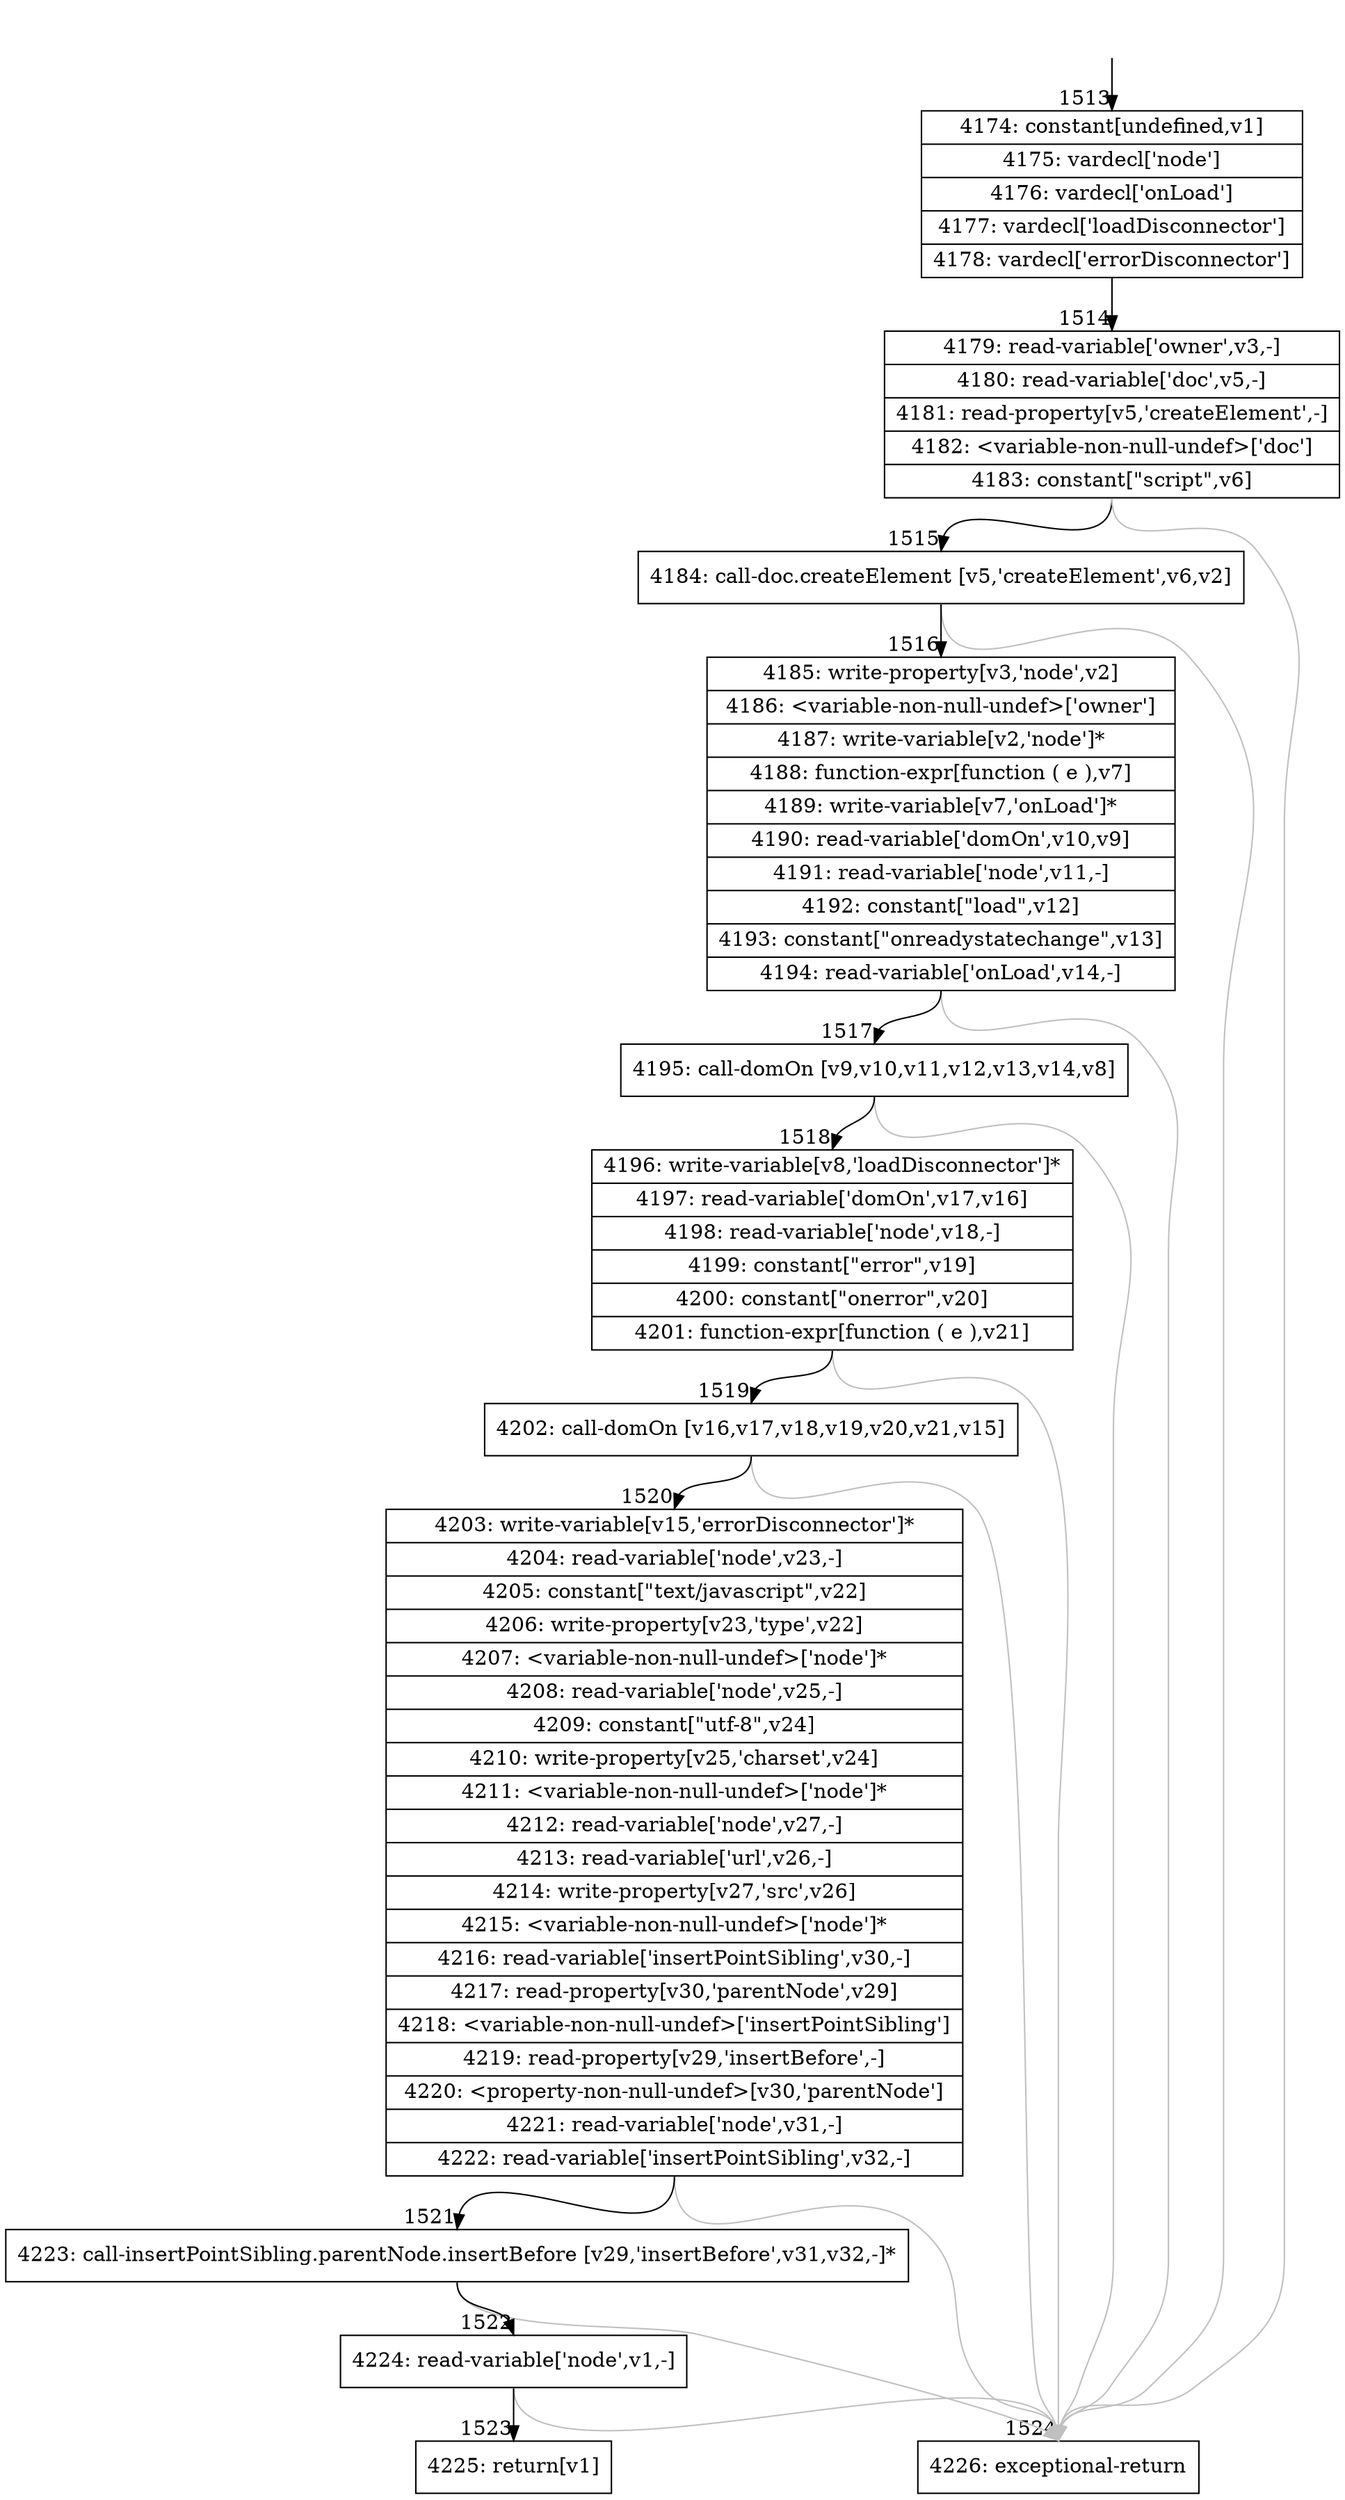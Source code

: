 digraph {
rankdir="TD"
BB_entry99[shape=none,label=""];
BB_entry99 -> BB1513 [tailport=s, headport=n, headlabel="    1513"]
BB1513 [shape=record label="{4174: constant[undefined,v1]|4175: vardecl['node']|4176: vardecl['onLoad']|4177: vardecl['loadDisconnector']|4178: vardecl['errorDisconnector']}" ] 
BB1513 -> BB1514 [tailport=s, headport=n, headlabel="      1514"]
BB1514 [shape=record label="{4179: read-variable['owner',v3,-]|4180: read-variable['doc',v5,-]|4181: read-property[v5,'createElement',-]|4182: \<variable-non-null-undef\>['doc']|4183: constant[\"script\",v6]}" ] 
BB1514 -> BB1515 [tailport=s, headport=n, headlabel="      1515"]
BB1514 -> BB1524 [tailport=s, headport=n, color=gray, headlabel="      1524"]
BB1515 [shape=record label="{4184: call-doc.createElement [v5,'createElement',v6,v2]}" ] 
BB1515 -> BB1516 [tailport=s, headport=n, headlabel="      1516"]
BB1515 -> BB1524 [tailport=s, headport=n, color=gray]
BB1516 [shape=record label="{4185: write-property[v3,'node',v2]|4186: \<variable-non-null-undef\>['owner']|4187: write-variable[v2,'node']*|4188: function-expr[function ( e ),v7]|4189: write-variable[v7,'onLoad']*|4190: read-variable['domOn',v10,v9]|4191: read-variable['node',v11,-]|4192: constant[\"load\",v12]|4193: constant[\"onreadystatechange\",v13]|4194: read-variable['onLoad',v14,-]}" ] 
BB1516 -> BB1517 [tailport=s, headport=n, headlabel="      1517"]
BB1516 -> BB1524 [tailport=s, headport=n, color=gray]
BB1517 [shape=record label="{4195: call-domOn [v9,v10,v11,v12,v13,v14,v8]}" ] 
BB1517 -> BB1518 [tailport=s, headport=n, headlabel="      1518"]
BB1517 -> BB1524 [tailport=s, headport=n, color=gray]
BB1518 [shape=record label="{4196: write-variable[v8,'loadDisconnector']*|4197: read-variable['domOn',v17,v16]|4198: read-variable['node',v18,-]|4199: constant[\"error\",v19]|4200: constant[\"onerror\",v20]|4201: function-expr[function ( e ),v21]}" ] 
BB1518 -> BB1519 [tailport=s, headport=n, headlabel="      1519"]
BB1518 -> BB1524 [tailport=s, headport=n, color=gray]
BB1519 [shape=record label="{4202: call-domOn [v16,v17,v18,v19,v20,v21,v15]}" ] 
BB1519 -> BB1520 [tailport=s, headport=n, headlabel="      1520"]
BB1519 -> BB1524 [tailport=s, headport=n, color=gray]
BB1520 [shape=record label="{4203: write-variable[v15,'errorDisconnector']*|4204: read-variable['node',v23,-]|4205: constant[\"text/javascript\",v22]|4206: write-property[v23,'type',v22]|4207: \<variable-non-null-undef\>['node']*|4208: read-variable['node',v25,-]|4209: constant[\"utf-8\",v24]|4210: write-property[v25,'charset',v24]|4211: \<variable-non-null-undef\>['node']*|4212: read-variable['node',v27,-]|4213: read-variable['url',v26,-]|4214: write-property[v27,'src',v26]|4215: \<variable-non-null-undef\>['node']*|4216: read-variable['insertPointSibling',v30,-]|4217: read-property[v30,'parentNode',v29]|4218: \<variable-non-null-undef\>['insertPointSibling']|4219: read-property[v29,'insertBefore',-]|4220: \<property-non-null-undef\>[v30,'parentNode']|4221: read-variable['node',v31,-]|4222: read-variable['insertPointSibling',v32,-]}" ] 
BB1520 -> BB1521 [tailport=s, headport=n, headlabel="      1521"]
BB1520 -> BB1524 [tailport=s, headport=n, color=gray]
BB1521 [shape=record label="{4223: call-insertPointSibling.parentNode.insertBefore [v29,'insertBefore',v31,v32,-]*}" ] 
BB1521 -> BB1522 [tailport=s, headport=n, headlabel="      1522"]
BB1521 -> BB1524 [tailport=s, headport=n, color=gray]
BB1522 [shape=record label="{4224: read-variable['node',v1,-]}" ] 
BB1522 -> BB1523 [tailport=s, headport=n, headlabel="      1523"]
BB1522 -> BB1524 [tailport=s, headport=n, color=gray]
BB1523 [shape=record label="{4225: return[v1]}" ] 
BB1524 [shape=record label="{4226: exceptional-return}" ] 
//#$~ 1734
}

